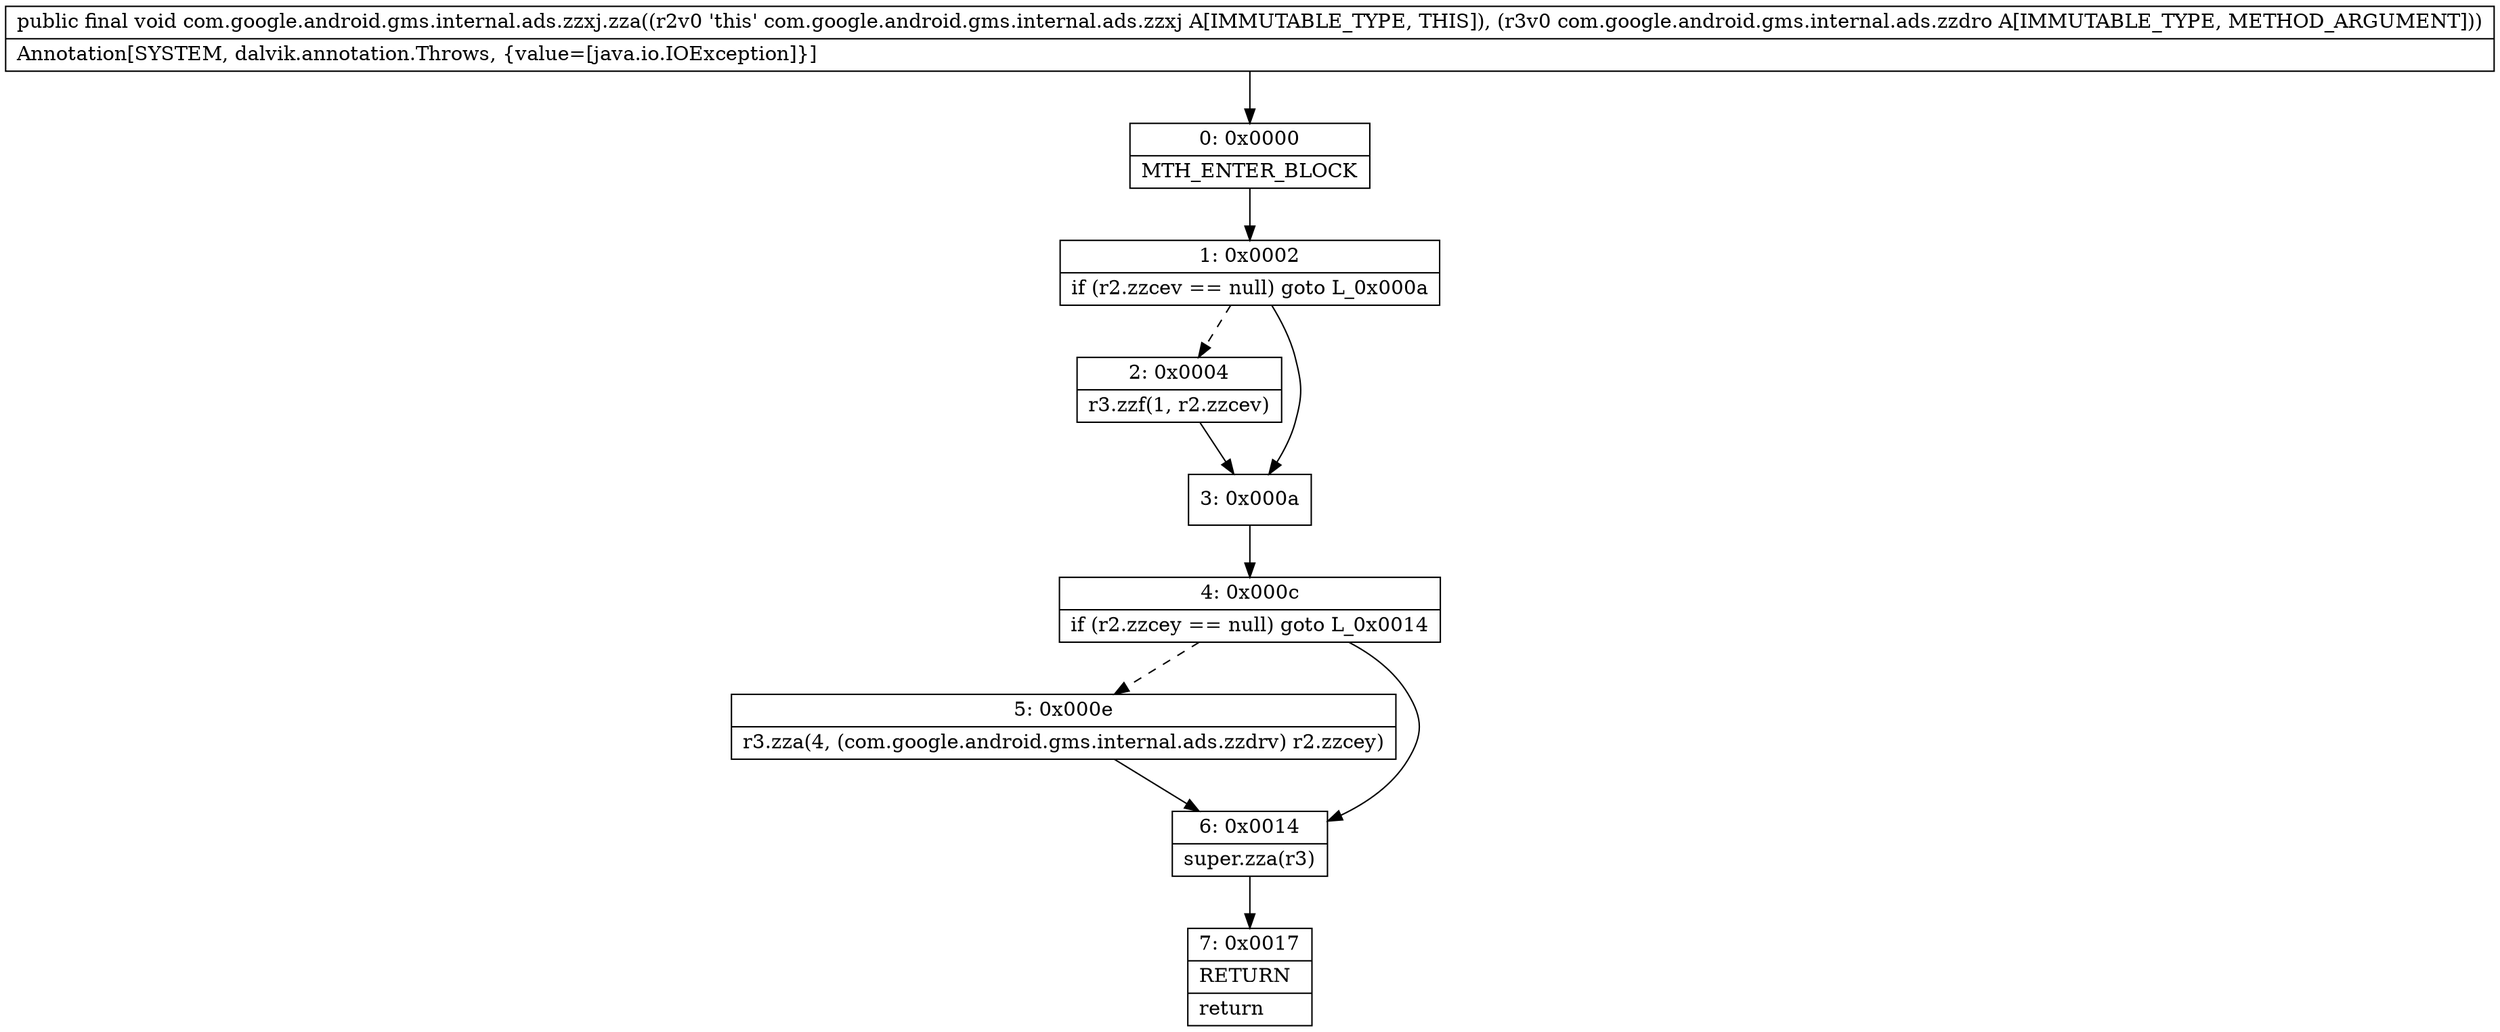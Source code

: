 digraph "CFG forcom.google.android.gms.internal.ads.zzxj.zza(Lcom\/google\/android\/gms\/internal\/ads\/zzdro;)V" {
Node_0 [shape=record,label="{0\:\ 0x0000|MTH_ENTER_BLOCK\l}"];
Node_1 [shape=record,label="{1\:\ 0x0002|if (r2.zzcev == null) goto L_0x000a\l}"];
Node_2 [shape=record,label="{2\:\ 0x0004|r3.zzf(1, r2.zzcev)\l}"];
Node_3 [shape=record,label="{3\:\ 0x000a}"];
Node_4 [shape=record,label="{4\:\ 0x000c|if (r2.zzcey == null) goto L_0x0014\l}"];
Node_5 [shape=record,label="{5\:\ 0x000e|r3.zza(4, (com.google.android.gms.internal.ads.zzdrv) r2.zzcey)\l}"];
Node_6 [shape=record,label="{6\:\ 0x0014|super.zza(r3)\l}"];
Node_7 [shape=record,label="{7\:\ 0x0017|RETURN\l|return\l}"];
MethodNode[shape=record,label="{public final void com.google.android.gms.internal.ads.zzxj.zza((r2v0 'this' com.google.android.gms.internal.ads.zzxj A[IMMUTABLE_TYPE, THIS]), (r3v0 com.google.android.gms.internal.ads.zzdro A[IMMUTABLE_TYPE, METHOD_ARGUMENT]))  | Annotation[SYSTEM, dalvik.annotation.Throws, \{value=[java.io.IOException]\}]\l}"];
MethodNode -> Node_0;
Node_0 -> Node_1;
Node_1 -> Node_2[style=dashed];
Node_1 -> Node_3;
Node_2 -> Node_3;
Node_3 -> Node_4;
Node_4 -> Node_5[style=dashed];
Node_4 -> Node_6;
Node_5 -> Node_6;
Node_6 -> Node_7;
}

